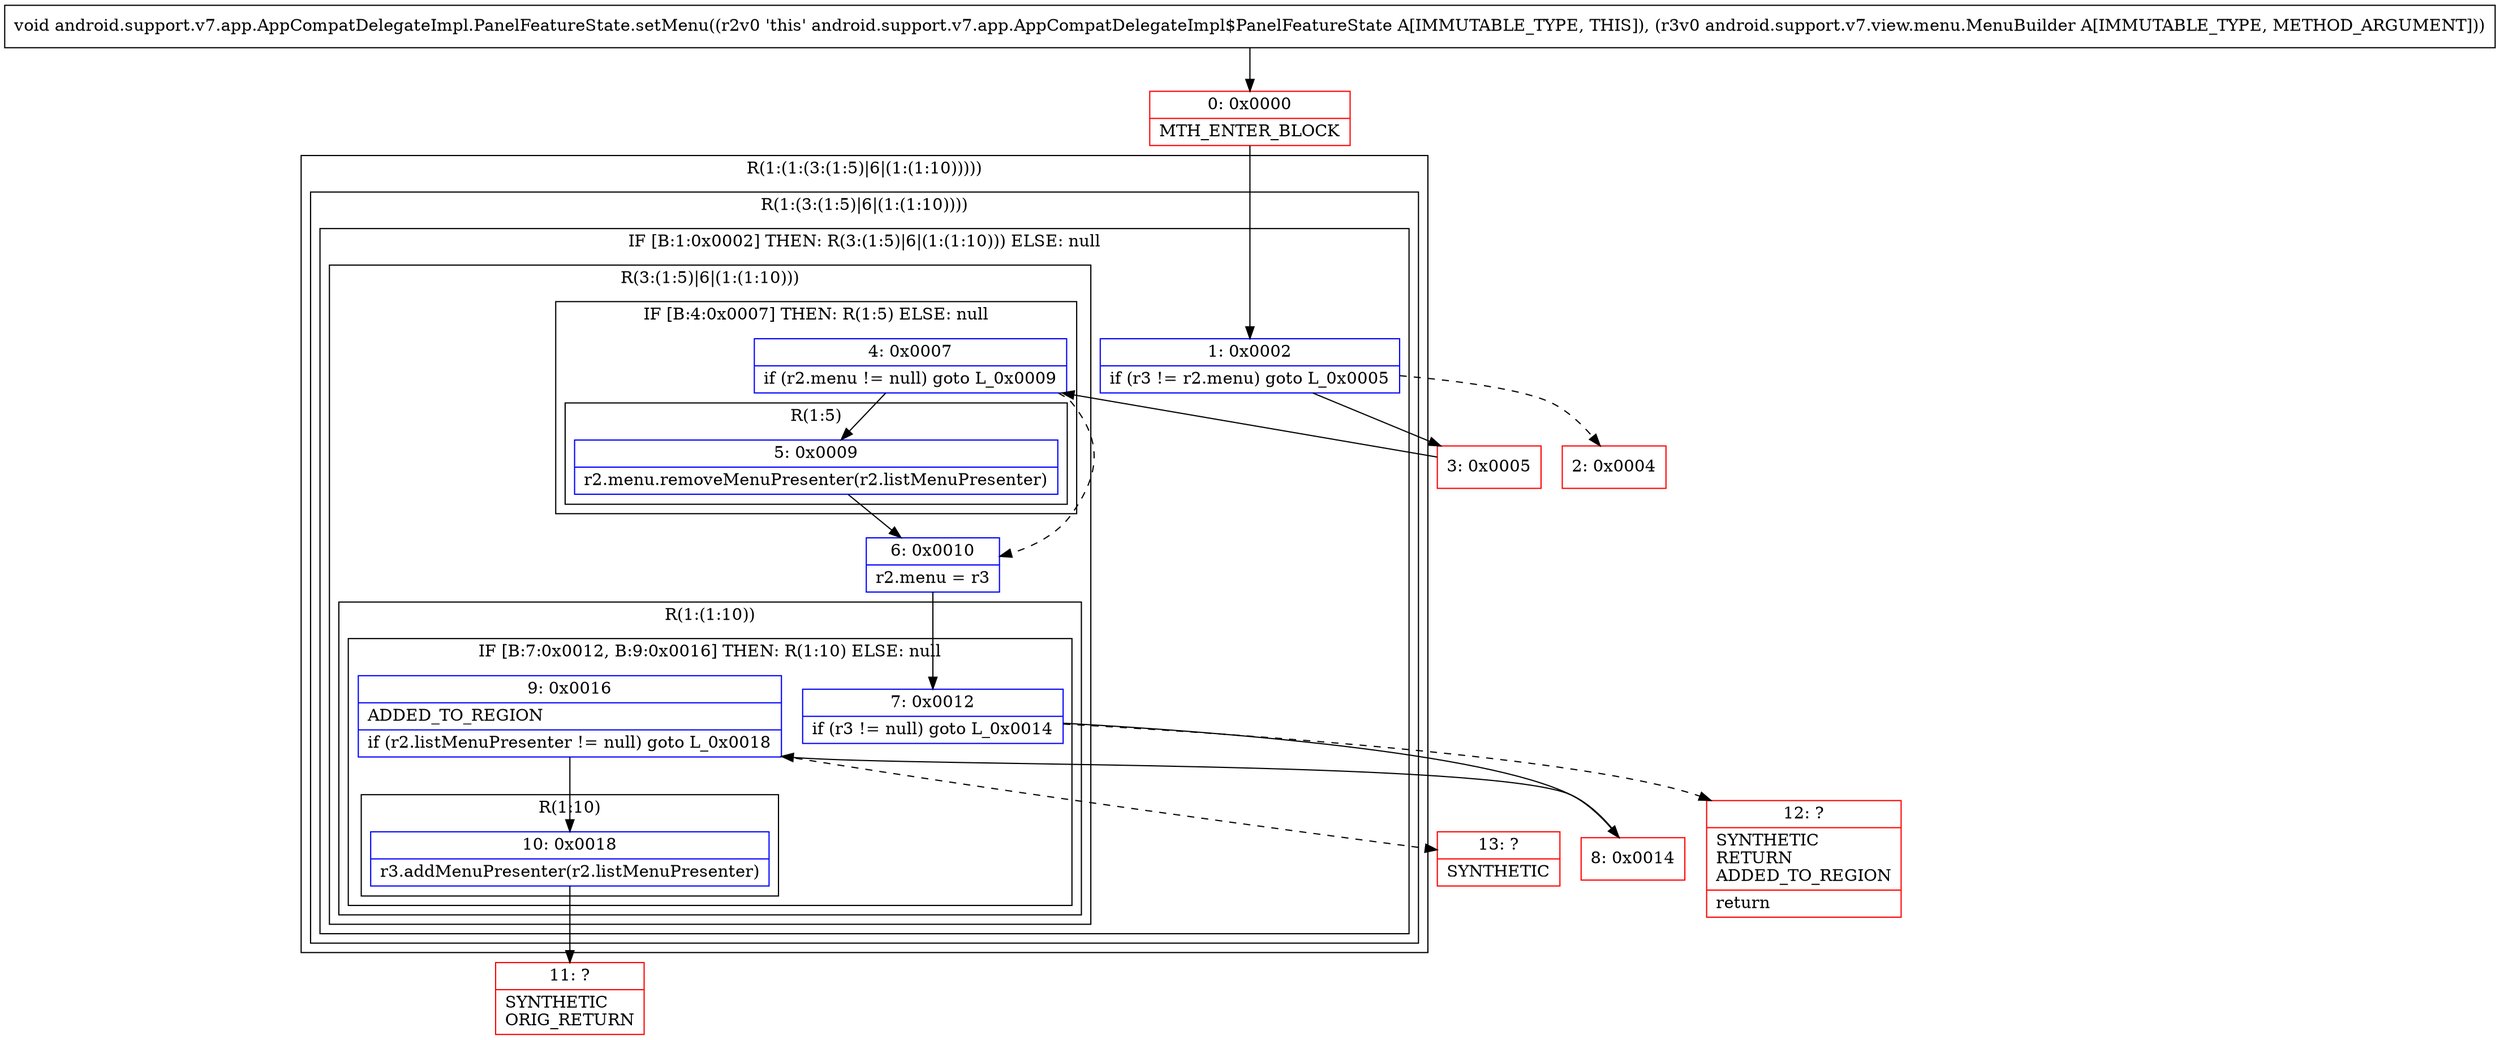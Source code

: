 digraph "CFG forandroid.support.v7.app.AppCompatDelegateImpl.PanelFeatureState.setMenu(Landroid\/support\/v7\/view\/menu\/MenuBuilder;)V" {
subgraph cluster_Region_1829030974 {
label = "R(1:(1:(3:(1:5)|6|(1:(1:10)))))";
node [shape=record,color=blue];
subgraph cluster_Region_1777861582 {
label = "R(1:(3:(1:5)|6|(1:(1:10))))";
node [shape=record,color=blue];
subgraph cluster_IfRegion_75937554 {
label = "IF [B:1:0x0002] THEN: R(3:(1:5)|6|(1:(1:10))) ELSE: null";
node [shape=record,color=blue];
Node_1 [shape=record,label="{1\:\ 0x0002|if (r3 != r2.menu) goto L_0x0005\l}"];
subgraph cluster_Region_1634730326 {
label = "R(3:(1:5)|6|(1:(1:10)))";
node [shape=record,color=blue];
subgraph cluster_IfRegion_710825082 {
label = "IF [B:4:0x0007] THEN: R(1:5) ELSE: null";
node [shape=record,color=blue];
Node_4 [shape=record,label="{4\:\ 0x0007|if (r2.menu != null) goto L_0x0009\l}"];
subgraph cluster_Region_59884684 {
label = "R(1:5)";
node [shape=record,color=blue];
Node_5 [shape=record,label="{5\:\ 0x0009|r2.menu.removeMenuPresenter(r2.listMenuPresenter)\l}"];
}
}
Node_6 [shape=record,label="{6\:\ 0x0010|r2.menu = r3\l}"];
subgraph cluster_Region_840883659 {
label = "R(1:(1:10))";
node [shape=record,color=blue];
subgraph cluster_IfRegion_1401225327 {
label = "IF [B:7:0x0012, B:9:0x0016] THEN: R(1:10) ELSE: null";
node [shape=record,color=blue];
Node_7 [shape=record,label="{7\:\ 0x0012|if (r3 != null) goto L_0x0014\l}"];
Node_9 [shape=record,label="{9\:\ 0x0016|ADDED_TO_REGION\l|if (r2.listMenuPresenter != null) goto L_0x0018\l}"];
subgraph cluster_Region_195064801 {
label = "R(1:10)";
node [shape=record,color=blue];
Node_10 [shape=record,label="{10\:\ 0x0018|r3.addMenuPresenter(r2.listMenuPresenter)\l}"];
}
}
}
}
}
}
}
Node_0 [shape=record,color=red,label="{0\:\ 0x0000|MTH_ENTER_BLOCK\l}"];
Node_2 [shape=record,color=red,label="{2\:\ 0x0004}"];
Node_3 [shape=record,color=red,label="{3\:\ 0x0005}"];
Node_8 [shape=record,color=red,label="{8\:\ 0x0014}"];
Node_11 [shape=record,color=red,label="{11\:\ ?|SYNTHETIC\lORIG_RETURN\l}"];
Node_12 [shape=record,color=red,label="{12\:\ ?|SYNTHETIC\lRETURN\lADDED_TO_REGION\l|return\l}"];
Node_13 [shape=record,color=red,label="{13\:\ ?|SYNTHETIC\l}"];
MethodNode[shape=record,label="{void android.support.v7.app.AppCompatDelegateImpl.PanelFeatureState.setMenu((r2v0 'this' android.support.v7.app.AppCompatDelegateImpl$PanelFeatureState A[IMMUTABLE_TYPE, THIS]), (r3v0 android.support.v7.view.menu.MenuBuilder A[IMMUTABLE_TYPE, METHOD_ARGUMENT])) }"];
MethodNode -> Node_0;
Node_1 -> Node_2[style=dashed];
Node_1 -> Node_3;
Node_4 -> Node_5;
Node_4 -> Node_6[style=dashed];
Node_5 -> Node_6;
Node_6 -> Node_7;
Node_7 -> Node_8;
Node_7 -> Node_12[style=dashed];
Node_9 -> Node_10;
Node_9 -> Node_13[style=dashed];
Node_10 -> Node_11;
Node_0 -> Node_1;
Node_3 -> Node_4;
Node_8 -> Node_9;
}

